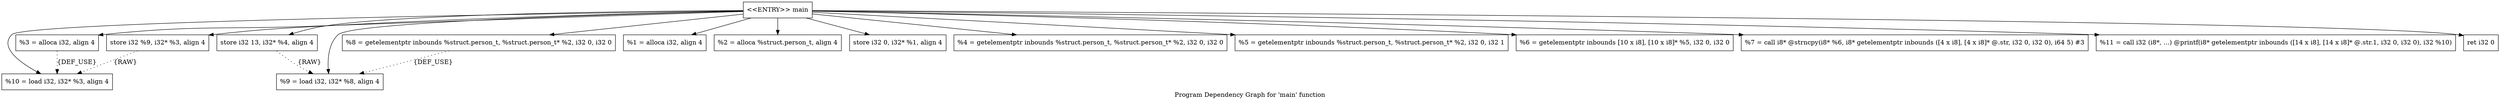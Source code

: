 digraph "Program Dependency Graph for 'main' function" {
	label="Program Dependency Graph for 'main' function";

	Node0x1c14a80 [shape=record,label="{  %3 = alloca i32, align 4}"];
	Node0x1c14a80 -> Node0x1c14af0[style=dotted,label = "{DEF_USE}" ];
	Node0x1c14af0 [shape=record,label="{  %10 = load i32, i32* %3, align 4}"];
	Node0x1c14b60 [shape=record,label="{  store i32 13, i32* %4, align 4}"];
	Node0x1c14b60 -> Node0x1c14c00[style=dotted,label = "{RAW} "];
	Node0x1c14c00 [shape=record,label="{  %9 = load i32, i32* %8, align 4}"];
	Node0x1c14c70 [shape=record,label="{  %8 = getelementptr inbounds %struct.person_t, %struct.person_t* %2, i32 0, i32 0}"];
	Node0x1c14c70 -> Node0x1c14c00[style=dotted,label = "{DEF_USE}" ];
	Node0x1c14bd0 [shape=record,label="{  store i32 %9, i32* %3, align 4}"];
	Node0x1c14bd0 -> Node0x1c14af0[style=dotted,label = "{RAW} "];
	Node0x1c14db0 [shape=record,label="{\<\<ENTRY\>\> main}"];
	Node0x1c14db0 -> Node0x1c108c0;
	Node0x1c14db0 -> Node0x1c10950;
	Node0x1c14db0 -> Node0x1c14a80;
	Node0x1c14db0 -> Node0x1c10a50;
	Node0x1c14db0 -> Node0x1c10ac0;
	Node0x1c14db0 -> Node0x1c14b60;
	Node0x1c14db0 -> Node0x1c10bc0;
	Node0x1c14db0 -> Node0x1c10c30;
	Node0x1c14db0 -> Node0x1c13000;
	Node0x1c14db0 -> Node0x1c14c70;
	Node0x1c14db0 -> Node0x1c14c00;
	Node0x1c14db0 -> Node0x1c14bd0;
	Node0x1c14db0 -> Node0x1c14af0;
	Node0x1c14db0 -> Node0x1c10b30;
	Node0x1c14db0 -> Node0x1c13180;
	Node0x1c108c0 [shape=record,label="{  %1 = alloca i32, align 4}"];
	Node0x1c10950 [shape=record,label="{  %2 = alloca %struct.person_t, align 4}"];
	Node0x1c10a50 [shape=record,label="{  store i32 0, i32* %1, align 4}"];
	Node0x1c10ac0 [shape=record,label="{  %4 = getelementptr inbounds %struct.person_t, %struct.person_t* %2, i32 0, i32 0}"];
	Node0x1c10bc0 [shape=record,label="{  %5 = getelementptr inbounds %struct.person_t, %struct.person_t* %2, i32 0, i32 1}"];
	Node0x1c10c30 [shape=record,label="{  %6 = getelementptr inbounds [10 x i8], [10 x i8]* %5, i32 0, i32 0}"];
	Node0x1c13000 [shape=record,label="{  %7 = call i8* @strncpy(i8* %6, i8* getelementptr inbounds ([4 x i8], [4 x i8]* @.str, i32 0, i32 0), i64 5) #3}"];
	Node0x1c10b30 [shape=record,label="{  %11 = call i32 (i8*, ...) @printf(i8* getelementptr inbounds ([14 x i8], [14 x i8]* @.str.1, i32 0, i32 0), i32 %10)}"];
	Node0x1c13180 [shape=record,label="{  ret i32 0}"];
}
